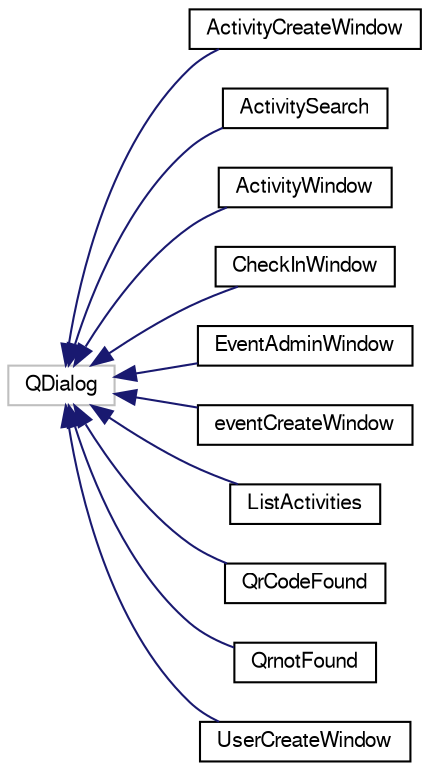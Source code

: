 digraph "Graphical Class Hierarchy"
{
  edge [fontname="FreeSans",fontsize="10",labelfontname="FreeSans",labelfontsize="10"];
  node [fontname="FreeSans",fontsize="10",shape=record];
  rankdir="LR";
  Node105 [label="QDialog",height=0.2,width=0.4,color="grey75", fillcolor="white", style="filled"];
  Node105 -> Node0 [dir="back",color="midnightblue",fontsize="10",style="solid",fontname="FreeSans"];
  Node0 [label="ActivityCreateWindow",height=0.2,width=0.4,color="black", fillcolor="white", style="filled",URL="$classActivityCreateWindow.html"];
  Node105 -> Node107 [dir="back",color="midnightblue",fontsize="10",style="solid",fontname="FreeSans"];
  Node107 [label="ActivitySearch",height=0.2,width=0.4,color="black", fillcolor="white", style="filled",URL="$classActivitySearch.html"];
  Node105 -> Node108 [dir="back",color="midnightblue",fontsize="10",style="solid",fontname="FreeSans"];
  Node108 [label="ActivityWindow",height=0.2,width=0.4,color="black", fillcolor="white", style="filled",URL="$classActivityWindow.html"];
  Node105 -> Node109 [dir="back",color="midnightblue",fontsize="10",style="solid",fontname="FreeSans"];
  Node109 [label="CheckInWindow",height=0.2,width=0.4,color="black", fillcolor="white", style="filled",URL="$classCheckInWindow.html"];
  Node105 -> Node110 [dir="back",color="midnightblue",fontsize="10",style="solid",fontname="FreeSans"];
  Node110 [label="EventAdminWindow",height=0.2,width=0.4,color="black", fillcolor="white", style="filled",URL="$classEventAdminWindow.html"];
  Node105 -> Node111 [dir="back",color="midnightblue",fontsize="10",style="solid",fontname="FreeSans"];
  Node111 [label="eventCreateWindow",height=0.2,width=0.4,color="black", fillcolor="white", style="filled",URL="$classeventCreateWindow.html"];
  Node105 -> Node112 [dir="back",color="midnightblue",fontsize="10",style="solid",fontname="FreeSans"];
  Node112 [label="ListActivities",height=0.2,width=0.4,color="black", fillcolor="white", style="filled",URL="$classListActivities.html"];
  Node105 -> Node113 [dir="back",color="midnightblue",fontsize="10",style="solid",fontname="FreeSans"];
  Node113 [label="QrCodeFound",height=0.2,width=0.4,color="black", fillcolor="white", style="filled",URL="$classQrCodeFound.html"];
  Node105 -> Node114 [dir="back",color="midnightblue",fontsize="10",style="solid",fontname="FreeSans"];
  Node114 [label="QrnotFound",height=0.2,width=0.4,color="black", fillcolor="white", style="filled",URL="$classQrnotFound.html"];
  Node105 -> Node115 [dir="back",color="midnightblue",fontsize="10",style="solid",fontname="FreeSans"];
  Node115 [label="UserCreateWindow",height=0.2,width=0.4,color="black", fillcolor="white", style="filled",URL="$classUserCreateWindow.html"];
}
